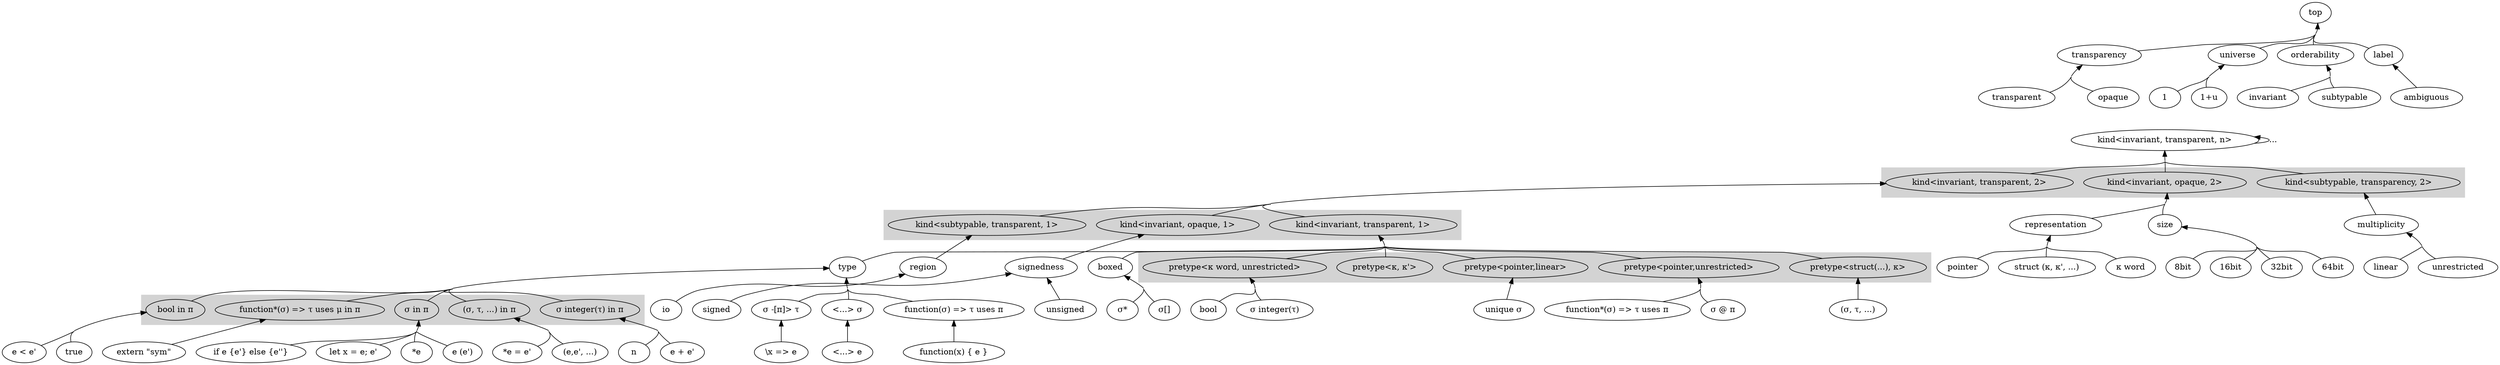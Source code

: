 digraph aith {
    // basic visualization of type system
    // regular arrows mean type of
    // dotted, arrowhead=none arrows mean type of this contains
    rankdir="BT"
    concentrate=true;

    // unabstractable types
    top

    universe
    orderability
    transparency
    label[label="label"]

    orderability -> top
    transparency -> top
    universe -> top
    label -> top

    uone[label="1"]
    uinc[label="1+u"]

    uone -> universe
    uinc -> universe

    transparent
    opaque
    invariant
    subtypable

    transparent -> transparency
    opaque -> transparency
    invariant -> orderability
    subtypable -> orderability
    ambiguous -> label
    
  
    kindInfi[label="kind<invariant, transparent, n>"]
    kindInfi -> kindInfi[label="..."]
    
    kindInfi -> {invariant subtypable transparency opaque uone uinc} [style=invis]
    
    // super sorts
    subgraph cluster_kind2{
        bgcolor=lightgray; peripheries=0
        kindInvTrans2[label="kind<invariant, transparent, 2>"]
        kindInvOpa2[label="kind<invariant, opaque, 2>"]
        kindSubTrans2[label="kind<subtypable, transparency, 2>"]
    } -> kindInfi

    // sorts
    subgraph cluster_kind{
        bgcolor=lightgray; peripheries=0
        kindInvTrans1[label="kind<invariant, transparent, 1>"]
        kindSubTrans1[label="kind<subtypable, transparent, 1>"]
        kindInvOpa1[label="kind<invariant, opaque, 1>"]
    } -> kindInvTrans2
    representation
    size
    multiplicity[label="multiplicity"]


    representation -> kindInvOpa2
    size -> kindInvOpa2
    multiplicity -> kindSubTrans2

    // kinds
    type[label="type"]
    boxed[label="boxed"]
    region
    pointerRep[label="pointer"]
    structRep[label="struct (κ, κ', ...)"]
    wordRep[label="κ word"]
    byte [label="8bit"]
    short [label="16bit"]
    int [label="32bit"]
    long [label="64bit"]
    signedness
    linear
    unrestricted

    subgraph cluster_pretype {
        bgcolor=lightgray; peripheries=0
        pretype[label="pretype<κ, κ'>"]
        pretypePtrU[label="pretype<pointer,unrestricted>"]
        pretypePtrL[label="pretype<pointer,linear>"]
        pretypeWord[label="pretype<κ word, unrestricted>"]
        pretypeStruct[label="pretype<struct(...), κ>"]
    } -> kindInvTrans1

    type -> kindInvTrans1
    boxed -> kindInvTrans1
    region -> kindSubTrans1
    pointerRep -> representation
    structRep -> representation
    wordRep -> representation
    byte -> size
    short -> size
    int -> size
    long -> size
    signedness -> kindInvOpa1
    linear -> multiplicity
    unrestricted -> multiplicity


    // types
    inline[label="σ -[π]> τ"]
    poly[label="<...> σ"]
    functionPointer[label="function*(σ) => τ uses π"]
    functionLiteralType[label="function(σ) => τ uses π"]
    tuple[label="(σ, τ, ...)"]
    unique[label="unique σ"]
    shared[label="σ @ π"]
    pointer[label="σ*"]
    array[label="σ[]"]
    number[label="σ integer(τ)"]
    boolean[label="bool"]
    world[label="io"]
    signed
    unsigned
    subgraph cluster_effect {
        bgcolor=lightgray; peripheries=0
        effect[label="σ in π"]
        effectFunction[label="function*(σ) => τ uses μ in π"]
        effectTuple[label="(σ, τ, ...) in π"]
        effectNumber[label="σ integer(τ) in π"]
        effectBoolean[label="bool in π"]
    } -> type

    inline -> type
    poly -> type
    functionPointer -> pretypePtrU
    functionLiteralType -> type
    tuple -> pretypeStruct
    unique -> pretypePtrL
    shared -> pretypePtrU
    pointer -> boxed
    array -> boxed
    number -> pretypeWord
    boolean -> pretypeWord
    world -> region
    signed -> signedness
    unsigned -> signedness

    // terms
    let[label="let x = e; e'"]
    extern[label="extern \"sym\""]
    app[label="e (e')"]
    tupleIntro[label="(e,e', ...)"]
    read[label="*e"]
    write[label="*e = e'"]
    num[label="n"]
    arith[label="e + e'"]
    relate[label="e < e'"]
    true
    if[label="if e {e'} else {e''}"]

    functionLiteral[label="function(x) { e }"]
    inlineAbstraction[label="\\x => e"]
    polyIntroduction[label="<...> e"]


    let -> effect
    extern -> effectFunction
    app -> effect
    tupleIntro -> effectTuple
    read -> effect
    write -> effectTuple
    num -> effectNumber
    arith -> effectNumber
    relate -> effectBoolean
    true -> effectBoolean
    if -> effect
    functionLiteral -> functionLiteralType
    inlineAbstraction -> inline
    polyIntroduction -> poly
}
